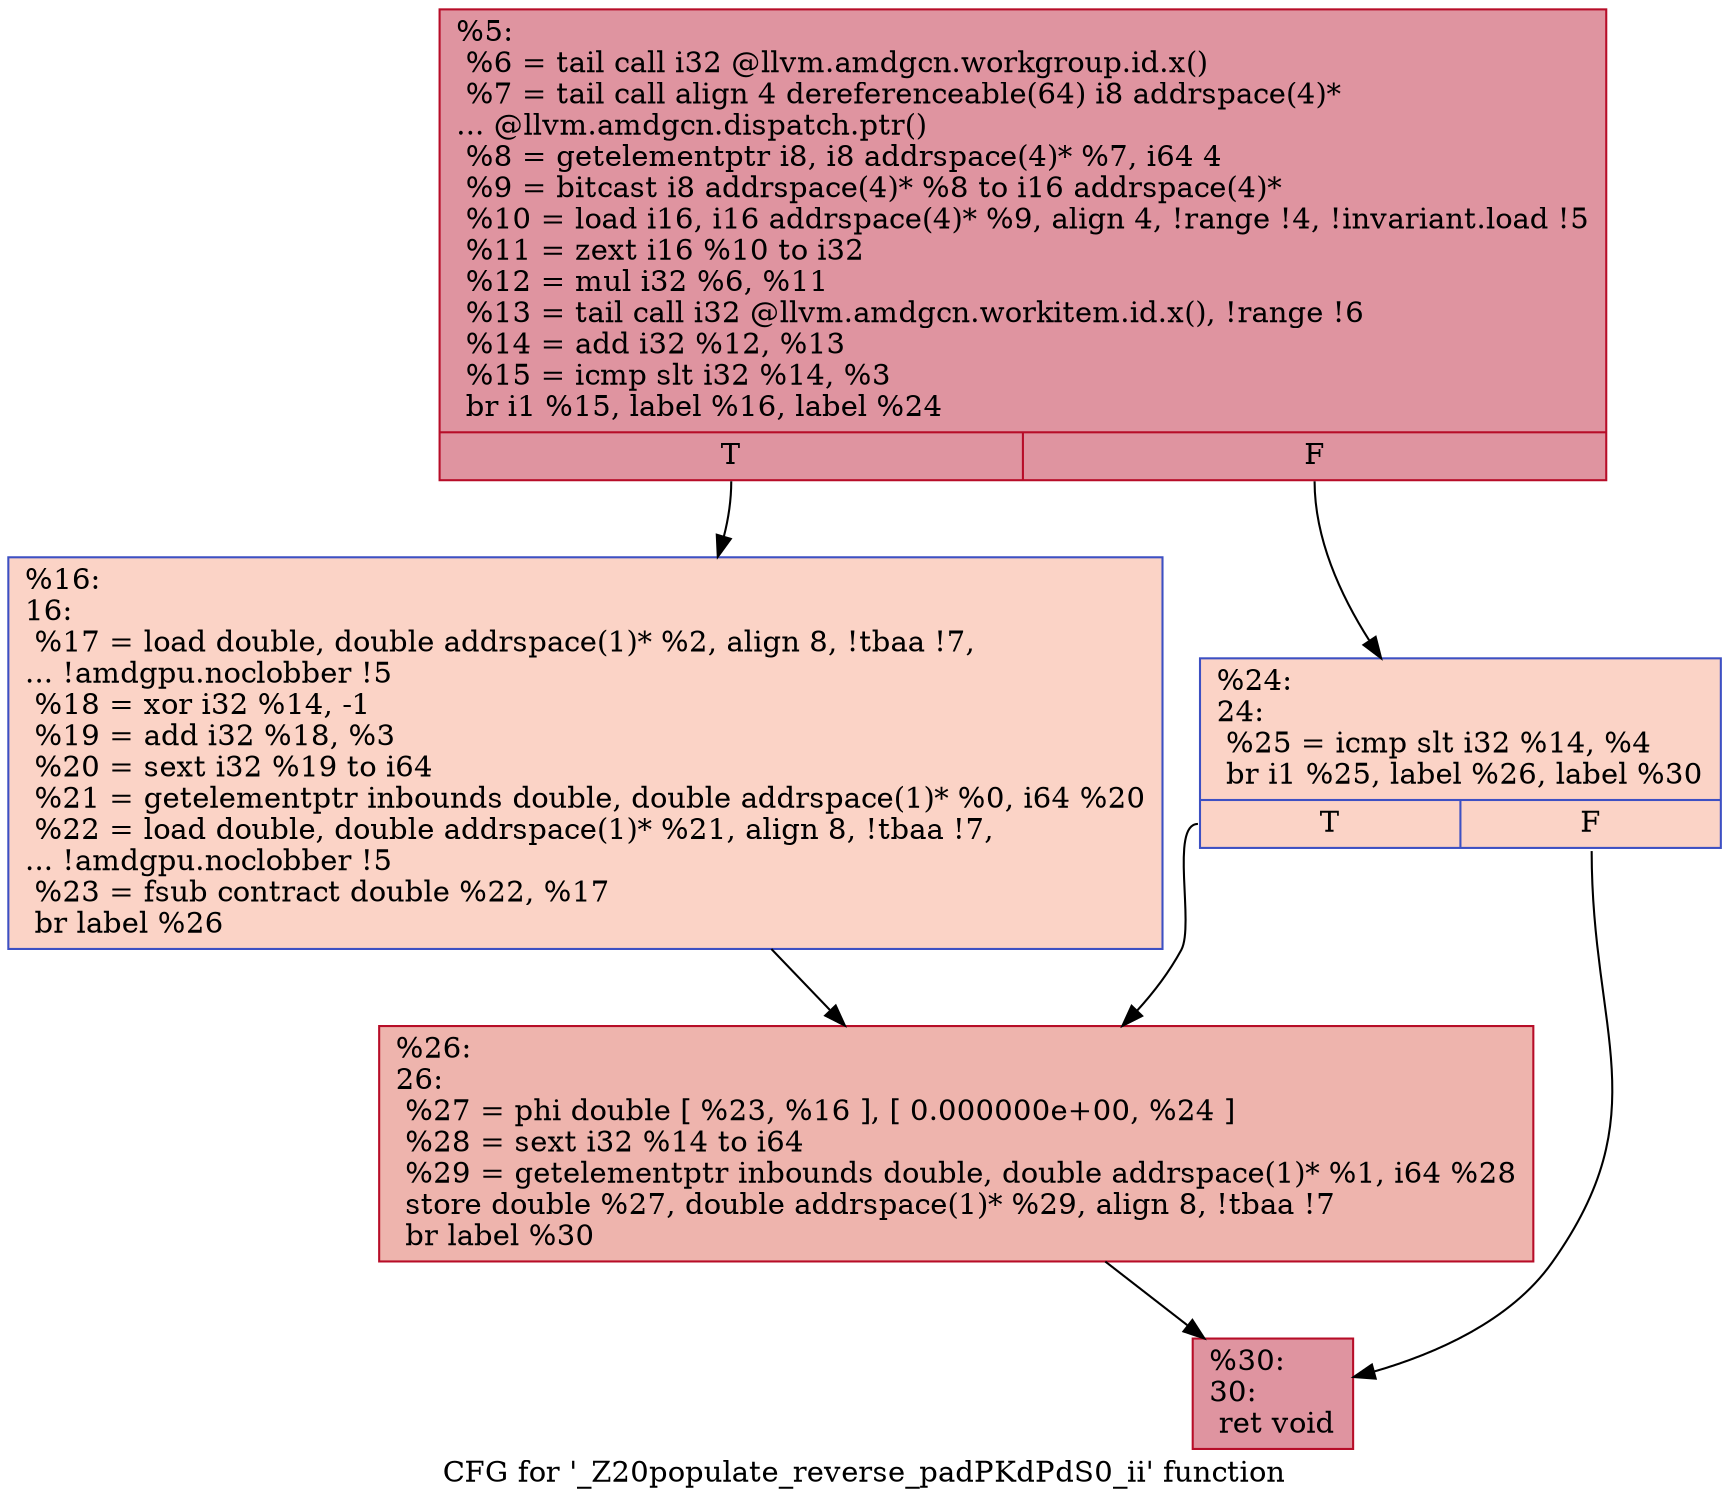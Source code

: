digraph "CFG for '_Z20populate_reverse_padPKdPdS0_ii' function" {
	label="CFG for '_Z20populate_reverse_padPKdPdS0_ii' function";

	Node0x620b290 [shape=record,color="#b70d28ff", style=filled, fillcolor="#b70d2870",label="{%5:\l  %6 = tail call i32 @llvm.amdgcn.workgroup.id.x()\l  %7 = tail call align 4 dereferenceable(64) i8 addrspace(4)*\l... @llvm.amdgcn.dispatch.ptr()\l  %8 = getelementptr i8, i8 addrspace(4)* %7, i64 4\l  %9 = bitcast i8 addrspace(4)* %8 to i16 addrspace(4)*\l  %10 = load i16, i16 addrspace(4)* %9, align 4, !range !4, !invariant.load !5\l  %11 = zext i16 %10 to i32\l  %12 = mul i32 %6, %11\l  %13 = tail call i32 @llvm.amdgcn.workitem.id.x(), !range !6\l  %14 = add i32 %12, %13\l  %15 = icmp slt i32 %14, %3\l  br i1 %15, label %16, label %24\l|{<s0>T|<s1>F}}"];
	Node0x620b290:s0 -> Node0x620d190;
	Node0x620b290:s1 -> Node0x620d220;
	Node0x620d190 [shape=record,color="#3d50c3ff", style=filled, fillcolor="#f59c7d70",label="{%16:\l16:                                               \l  %17 = load double, double addrspace(1)* %2, align 8, !tbaa !7,\l... !amdgpu.noclobber !5\l  %18 = xor i32 %14, -1\l  %19 = add i32 %18, %3\l  %20 = sext i32 %19 to i64\l  %21 = getelementptr inbounds double, double addrspace(1)* %0, i64 %20\l  %22 = load double, double addrspace(1)* %21, align 8, !tbaa !7,\l... !amdgpu.noclobber !5\l  %23 = fsub contract double %22, %17\l  br label %26\l}"];
	Node0x620d190 -> Node0x620e580;
	Node0x620d220 [shape=record,color="#3d50c3ff", style=filled, fillcolor="#f59c7d70",label="{%24:\l24:                                               \l  %25 = icmp slt i32 %14, %4\l  br i1 %25, label %26, label %30\l|{<s0>T|<s1>F}}"];
	Node0x620d220:s0 -> Node0x620e580;
	Node0x620d220:s1 -> Node0x620e710;
	Node0x620e580 [shape=record,color="#b70d28ff", style=filled, fillcolor="#d8564670",label="{%26:\l26:                                               \l  %27 = phi double [ %23, %16 ], [ 0.000000e+00, %24 ]\l  %28 = sext i32 %14 to i64\l  %29 = getelementptr inbounds double, double addrspace(1)* %1, i64 %28\l  store double %27, double addrspace(1)* %29, align 8, !tbaa !7\l  br label %30\l}"];
	Node0x620e580 -> Node0x620e710;
	Node0x620e710 [shape=record,color="#b70d28ff", style=filled, fillcolor="#b70d2870",label="{%30:\l30:                                               \l  ret void\l}"];
}
